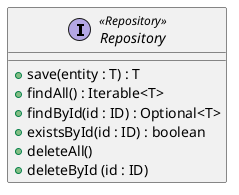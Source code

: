 @startuml
'Attribute syntax: <visibility> <name> : <type> <multiplicity> = <default>
'Method syntax: <visibility> <name (parameter-list)> : <return-type> - For simplicity the type of the parameter-list is not specified

interface Repository<<Repository>>{

    + save(entity : T) : T
    + findAll() : Iterable<T>
    + findById(id : ID) : Optional<T>
    + existsById(id : ID) : boolean
    + deleteAll()
    + deleteById (id : ID)
}

@enduml
